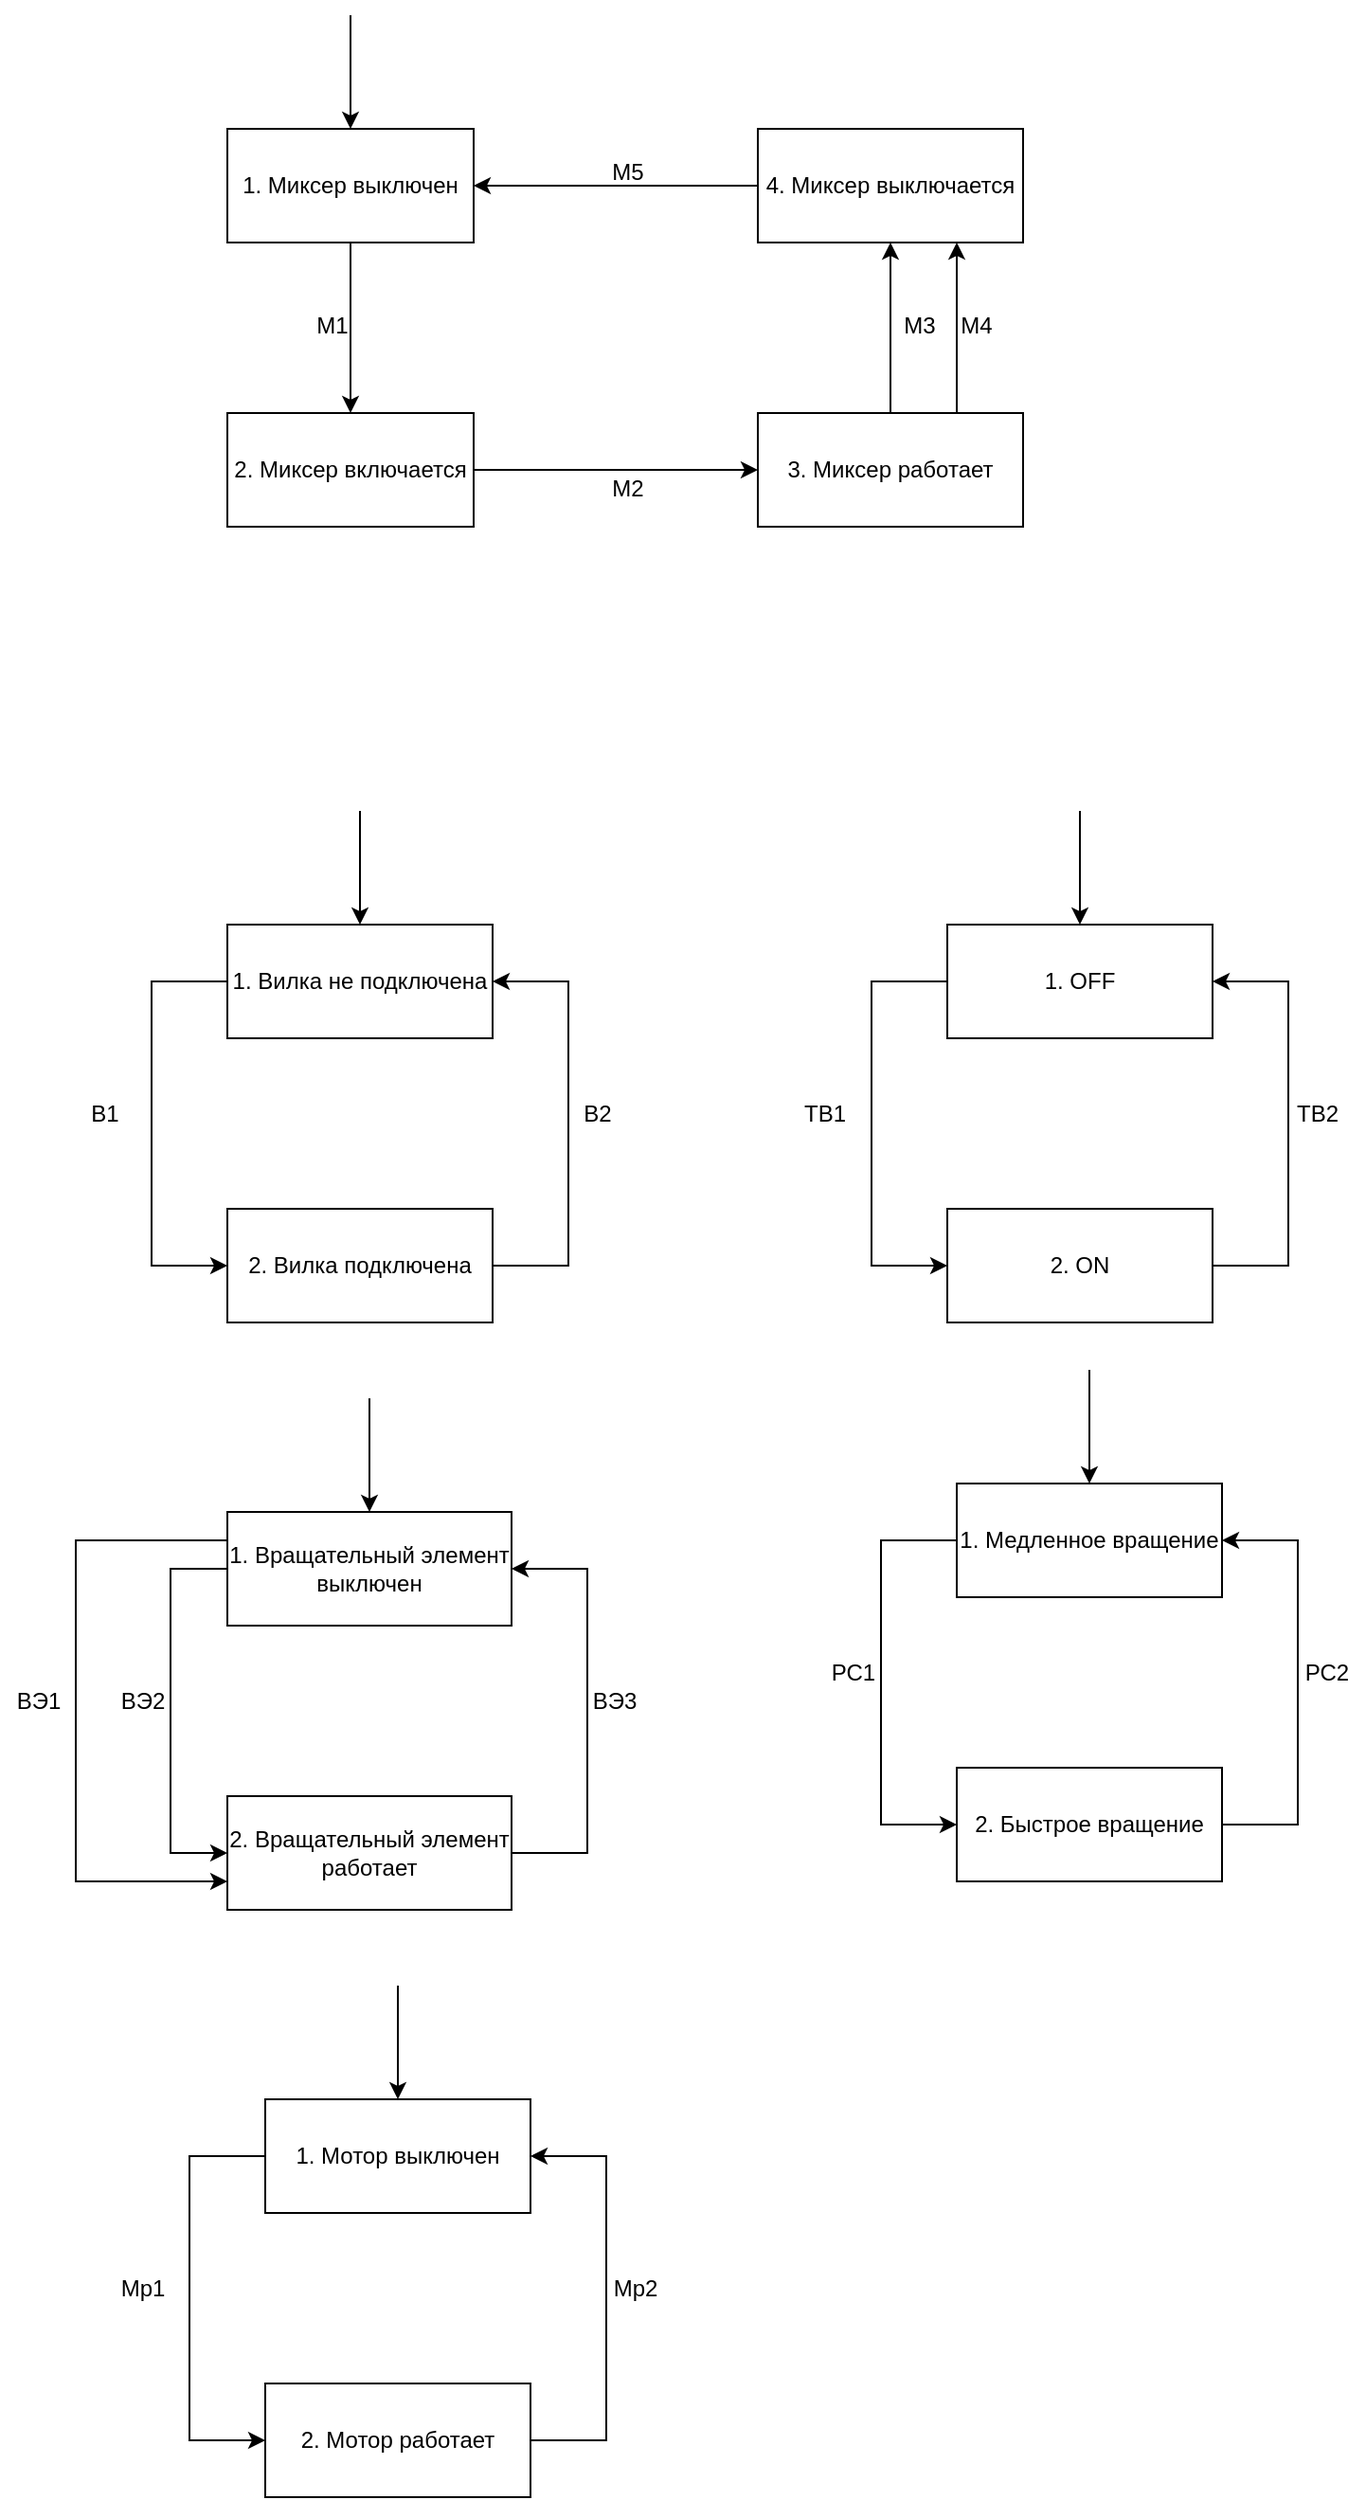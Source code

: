 <mxfile version="13.2.4" type="device"><diagram id="th2XtQAusAxZ7ubFtq_U" name="Page-1"><mxGraphModel dx="1142" dy="1903" grid="1" gridSize="10" guides="1" tooltips="1" connect="1" arrows="1" fold="1" page="1" pageScale="1" pageWidth="827" pageHeight="1169" math="0" shadow="0"><root><mxCell id="0"/><mxCell id="1" parent="0"/><mxCell id="uS-zk-_3bFW1-oxn1Osa-5" style="edgeStyle=orthogonalEdgeStyle;rounded=0;orthogonalLoop=1;jettySize=auto;html=1;exitX=0.5;exitY=1;exitDx=0;exitDy=0;entryX=0.5;entryY=0;entryDx=0;entryDy=0;" edge="1" parent="1" source="uS-zk-_3bFW1-oxn1Osa-1" target="uS-zk-_3bFW1-oxn1Osa-2"><mxGeometry relative="1" as="geometry"/></mxCell><mxCell id="uS-zk-_3bFW1-oxn1Osa-1" value="1. Миксер выключен" style="rounded=0;whiteSpace=wrap;html=1;" vertex="1" parent="1"><mxGeometry x="210" y="-340" width="130" height="60" as="geometry"/></mxCell><mxCell id="uS-zk-_3bFW1-oxn1Osa-6" style="edgeStyle=orthogonalEdgeStyle;rounded=0;orthogonalLoop=1;jettySize=auto;html=1;exitX=1;exitY=0.5;exitDx=0;exitDy=0;entryX=0;entryY=0.5;entryDx=0;entryDy=0;" edge="1" parent="1" source="uS-zk-_3bFW1-oxn1Osa-2" target="uS-zk-_3bFW1-oxn1Osa-3"><mxGeometry relative="1" as="geometry"/></mxCell><mxCell id="uS-zk-_3bFW1-oxn1Osa-2" value="&lt;span&gt;2. Миксер включается&lt;/span&gt;" style="rounded=0;whiteSpace=wrap;html=1;" vertex="1" parent="1"><mxGeometry x="210" y="-190" width="130" height="60" as="geometry"/></mxCell><mxCell id="uS-zk-_3bFW1-oxn1Osa-7" style="edgeStyle=orthogonalEdgeStyle;rounded=0;orthogonalLoop=1;jettySize=auto;html=1;exitX=0.5;exitY=0;exitDx=0;exitDy=0;entryX=0.5;entryY=1;entryDx=0;entryDy=0;" edge="1" parent="1" source="uS-zk-_3bFW1-oxn1Osa-3" target="uS-zk-_3bFW1-oxn1Osa-4"><mxGeometry relative="1" as="geometry"/></mxCell><mxCell id="uS-zk-_3bFW1-oxn1Osa-3" value="3. Миксер работает" style="rounded=0;whiteSpace=wrap;html=1;" vertex="1" parent="1"><mxGeometry x="490" y="-190" width="140" height="60" as="geometry"/></mxCell><mxCell id="uS-zk-_3bFW1-oxn1Osa-8" style="edgeStyle=orthogonalEdgeStyle;rounded=0;orthogonalLoop=1;jettySize=auto;html=1;exitX=0;exitY=0.5;exitDx=0;exitDy=0;" edge="1" parent="1" source="uS-zk-_3bFW1-oxn1Osa-4" target="uS-zk-_3bFW1-oxn1Osa-1"><mxGeometry relative="1" as="geometry"/></mxCell><mxCell id="uS-zk-_3bFW1-oxn1Osa-4" value="4. Миксер выключается" style="rounded=0;whiteSpace=wrap;html=1;" vertex="1" parent="1"><mxGeometry x="490" y="-340" width="140" height="60" as="geometry"/></mxCell><mxCell id="uS-zk-_3bFW1-oxn1Osa-10" value="" style="endArrow=classic;html=1;" edge="1" parent="1" target="uS-zk-_3bFW1-oxn1Osa-1"><mxGeometry width="50" height="50" relative="1" as="geometry"><mxPoint x="275" y="-400" as="sourcePoint"/><mxPoint x="440" y="-150" as="targetPoint"/></mxGeometry></mxCell><mxCell id="uS-zk-_3bFW1-oxn1Osa-11" value="М1" style="text;html=1;align=center;verticalAlign=middle;resizable=0;points=[];autosize=1;" vertex="1" parent="1"><mxGeometry x="250" y="-246" width="30" height="20" as="geometry"/></mxCell><mxCell id="uS-zk-_3bFW1-oxn1Osa-12" value="М2" style="text;html=1;align=center;verticalAlign=middle;resizable=0;points=[];autosize=1;" vertex="1" parent="1"><mxGeometry x="406" y="-160" width="30" height="20" as="geometry"/></mxCell><mxCell id="uS-zk-_3bFW1-oxn1Osa-13" value="М3" style="text;html=1;align=center;verticalAlign=middle;resizable=0;points=[];autosize=1;" vertex="1" parent="1"><mxGeometry x="560" y="-246" width="30" height="20" as="geometry"/></mxCell><mxCell id="uS-zk-_3bFW1-oxn1Osa-14" value="М5" style="text;html=1;align=center;verticalAlign=middle;resizable=0;points=[];autosize=1;" vertex="1" parent="1"><mxGeometry x="406" y="-327" width="30" height="20" as="geometry"/></mxCell><mxCell id="uS-zk-_3bFW1-oxn1Osa-17" value="" style="endArrow=classic;html=1;exitX=0.75;exitY=0;exitDx=0;exitDy=0;entryX=0.75;entryY=1;entryDx=0;entryDy=0;" edge="1" parent="1" source="uS-zk-_3bFW1-oxn1Osa-3" target="uS-zk-_3bFW1-oxn1Osa-4"><mxGeometry width="50" height="50" relative="1" as="geometry"><mxPoint x="390" y="-100" as="sourcePoint"/><mxPoint x="440" y="-150" as="targetPoint"/></mxGeometry></mxCell><mxCell id="uS-zk-_3bFW1-oxn1Osa-18" value="М4" style="text;html=1;align=center;verticalAlign=middle;resizable=0;points=[];autosize=1;" vertex="1" parent="1"><mxGeometry x="590" y="-246" width="30" height="20" as="geometry"/></mxCell><mxCell id="uS-zk-_3bFW1-oxn1Osa-19" style="edgeStyle=orthogonalEdgeStyle;rounded=0;orthogonalLoop=1;jettySize=auto;html=1;exitX=0;exitY=0.5;exitDx=0;exitDy=0;entryX=0;entryY=0.5;entryDx=0;entryDy=0;" edge="1" parent="1" source="uS-zk-_3bFW1-oxn1Osa-20" target="uS-zk-_3bFW1-oxn1Osa-21"><mxGeometry relative="1" as="geometry"><Array as="points"><mxPoint x="170" y="110"/><mxPoint x="170" y="260"/></Array></mxGeometry></mxCell><mxCell id="uS-zk-_3bFW1-oxn1Osa-20" value="1. Вилка не подключена" style="rounded=0;whiteSpace=wrap;html=1;" vertex="1" parent="1"><mxGeometry x="210" y="80" width="140" height="60" as="geometry"/></mxCell><mxCell id="uS-zk-_3bFW1-oxn1Osa-24" style="edgeStyle=orthogonalEdgeStyle;rounded=0;orthogonalLoop=1;jettySize=auto;html=1;exitX=1;exitY=0.5;exitDx=0;exitDy=0;entryX=1;entryY=0.5;entryDx=0;entryDy=0;" edge="1" parent="1" source="uS-zk-_3bFW1-oxn1Osa-21" target="uS-zk-_3bFW1-oxn1Osa-20"><mxGeometry relative="1" as="geometry"><Array as="points"><mxPoint x="390" y="260"/><mxPoint x="390" y="110"/></Array></mxGeometry></mxCell><mxCell id="uS-zk-_3bFW1-oxn1Osa-21" value="2. Вилка подключена&lt;span&gt;&lt;br&gt;&lt;/span&gt;" style="rounded=0;whiteSpace=wrap;html=1;" vertex="1" parent="1"><mxGeometry x="210" y="230" width="140" height="60" as="geometry"/></mxCell><mxCell id="uS-zk-_3bFW1-oxn1Osa-22" value="" style="endArrow=classic;html=1;" edge="1" parent="1" target="uS-zk-_3bFW1-oxn1Osa-20"><mxGeometry width="50" height="50" relative="1" as="geometry"><mxPoint x="280" y="20" as="sourcePoint"/><mxPoint x="440" y="270" as="targetPoint"/></mxGeometry></mxCell><mxCell id="uS-zk-_3bFW1-oxn1Osa-23" value="В1" style="text;html=1;align=center;verticalAlign=middle;resizable=0;points=[];autosize=1;" vertex="1" parent="1"><mxGeometry x="130" y="170" width="30" height="20" as="geometry"/></mxCell><mxCell id="uS-zk-_3bFW1-oxn1Osa-25" value="В2" style="text;html=1;align=center;verticalAlign=middle;resizable=0;points=[];autosize=1;" vertex="1" parent="1"><mxGeometry x="390" y="170" width="30" height="20" as="geometry"/></mxCell><mxCell id="uS-zk-_3bFW1-oxn1Osa-26" style="edgeStyle=orthogonalEdgeStyle;rounded=0;orthogonalLoop=1;jettySize=auto;html=1;exitX=0;exitY=0.5;exitDx=0;exitDy=0;entryX=0;entryY=0.5;entryDx=0;entryDy=0;" edge="1" parent="1" source="uS-zk-_3bFW1-oxn1Osa-27" target="uS-zk-_3bFW1-oxn1Osa-29"><mxGeometry relative="1" as="geometry"><Array as="points"><mxPoint x="550" y="110"/><mxPoint x="550" y="260"/></Array></mxGeometry></mxCell><mxCell id="uS-zk-_3bFW1-oxn1Osa-27" value="1. OFF" style="rounded=0;whiteSpace=wrap;html=1;" vertex="1" parent="1"><mxGeometry x="590" y="80" width="140" height="60" as="geometry"/></mxCell><mxCell id="uS-zk-_3bFW1-oxn1Osa-28" style="edgeStyle=orthogonalEdgeStyle;rounded=0;orthogonalLoop=1;jettySize=auto;html=1;exitX=1;exitY=0.5;exitDx=0;exitDy=0;entryX=1;entryY=0.5;entryDx=0;entryDy=0;" edge="1" parent="1" source="uS-zk-_3bFW1-oxn1Osa-29" target="uS-zk-_3bFW1-oxn1Osa-27"><mxGeometry relative="1" as="geometry"><Array as="points"><mxPoint x="770" y="260"/><mxPoint x="770" y="110"/></Array></mxGeometry></mxCell><mxCell id="uS-zk-_3bFW1-oxn1Osa-29" value="&lt;span&gt;2. ON&lt;br&gt;&lt;/span&gt;" style="rounded=0;whiteSpace=wrap;html=1;" vertex="1" parent="1"><mxGeometry x="590" y="230" width="140" height="60" as="geometry"/></mxCell><mxCell id="uS-zk-_3bFW1-oxn1Osa-30" value="" style="endArrow=classic;html=1;" edge="1" parent="1" target="uS-zk-_3bFW1-oxn1Osa-27"><mxGeometry width="50" height="50" relative="1" as="geometry"><mxPoint x="660" y="20" as="sourcePoint"/><mxPoint x="820" y="270" as="targetPoint"/></mxGeometry></mxCell><mxCell id="uS-zk-_3bFW1-oxn1Osa-31" value="ТВ1" style="text;html=1;align=center;verticalAlign=middle;resizable=0;points=[];autosize=1;" vertex="1" parent="1"><mxGeometry x="505" y="170" width="40" height="20" as="geometry"/></mxCell><mxCell id="uS-zk-_3bFW1-oxn1Osa-32" value="ТВ2" style="text;html=1;align=center;verticalAlign=middle;resizable=0;points=[];autosize=1;" vertex="1" parent="1"><mxGeometry x="765" y="170" width="40" height="20" as="geometry"/></mxCell><mxCell id="uS-zk-_3bFW1-oxn1Osa-34" style="edgeStyle=orthogonalEdgeStyle;rounded=0;orthogonalLoop=1;jettySize=auto;html=1;exitX=0;exitY=0.5;exitDx=0;exitDy=0;entryX=0;entryY=0.5;entryDx=0;entryDy=0;" edge="1" parent="1" source="uS-zk-_3bFW1-oxn1Osa-35" target="uS-zk-_3bFW1-oxn1Osa-37"><mxGeometry relative="1" as="geometry"><Array as="points"><mxPoint x="180" y="420"/><mxPoint x="180" y="570"/></Array></mxGeometry></mxCell><mxCell id="uS-zk-_3bFW1-oxn1Osa-58" style="edgeStyle=orthogonalEdgeStyle;rounded=0;orthogonalLoop=1;jettySize=auto;html=1;exitX=0;exitY=0.25;exitDx=0;exitDy=0;entryX=0;entryY=0.75;entryDx=0;entryDy=0;" edge="1" parent="1" source="uS-zk-_3bFW1-oxn1Osa-35" target="uS-zk-_3bFW1-oxn1Osa-37"><mxGeometry relative="1" as="geometry"><Array as="points"><mxPoint x="130" y="405"/><mxPoint x="130" y="585"/></Array></mxGeometry></mxCell><mxCell id="uS-zk-_3bFW1-oxn1Osa-35" value="1. Вращательный элемент выключен" style="rounded=0;whiteSpace=wrap;html=1;" vertex="1" parent="1"><mxGeometry x="210" y="390" width="150" height="60" as="geometry"/></mxCell><mxCell id="uS-zk-_3bFW1-oxn1Osa-36" style="edgeStyle=orthogonalEdgeStyle;rounded=0;orthogonalLoop=1;jettySize=auto;html=1;exitX=1;exitY=0.5;exitDx=0;exitDy=0;entryX=1;entryY=0.5;entryDx=0;entryDy=0;" edge="1" parent="1" source="uS-zk-_3bFW1-oxn1Osa-37" target="uS-zk-_3bFW1-oxn1Osa-35"><mxGeometry relative="1" as="geometry"><Array as="points"><mxPoint x="400" y="570"/><mxPoint x="400" y="420"/></Array></mxGeometry></mxCell><mxCell id="uS-zk-_3bFW1-oxn1Osa-37" value="2. Вращательный элемент работает&lt;span&gt;&lt;br&gt;&lt;/span&gt;" style="rounded=0;whiteSpace=wrap;html=1;" vertex="1" parent="1"><mxGeometry x="210" y="540" width="150" height="60" as="geometry"/></mxCell><mxCell id="uS-zk-_3bFW1-oxn1Osa-38" value="" style="endArrow=classic;html=1;" edge="1" parent="1" target="uS-zk-_3bFW1-oxn1Osa-35"><mxGeometry width="50" height="50" relative="1" as="geometry"><mxPoint x="285" y="330" as="sourcePoint"/><mxPoint x="440" y="580" as="targetPoint"/></mxGeometry></mxCell><mxCell id="uS-zk-_3bFW1-oxn1Osa-39" value="ВЭ3" style="text;html=1;align=center;verticalAlign=middle;resizable=0;points=[];autosize=1;" vertex="1" parent="1"><mxGeometry x="394" y="480" width="40" height="20" as="geometry"/></mxCell><mxCell id="uS-zk-_3bFW1-oxn1Osa-40" value="ВЭ2" style="text;html=1;align=center;verticalAlign=middle;resizable=0;points=[];autosize=1;" vertex="1" parent="1"><mxGeometry x="145" y="480" width="40" height="20" as="geometry"/></mxCell><mxCell id="uS-zk-_3bFW1-oxn1Osa-43" style="edgeStyle=orthogonalEdgeStyle;rounded=0;orthogonalLoop=1;jettySize=auto;html=1;exitX=0;exitY=0.5;exitDx=0;exitDy=0;entryX=0;entryY=0.5;entryDx=0;entryDy=0;" edge="1" parent="1" source="uS-zk-_3bFW1-oxn1Osa-44" target="uS-zk-_3bFW1-oxn1Osa-46"><mxGeometry relative="1" as="geometry"><Array as="points"><mxPoint x="555" y="405"/><mxPoint x="555" y="555"/></Array></mxGeometry></mxCell><mxCell id="uS-zk-_3bFW1-oxn1Osa-44" value="1. Медленное вращение" style="rounded=0;whiteSpace=wrap;html=1;" vertex="1" parent="1"><mxGeometry x="595" y="375" width="140" height="60" as="geometry"/></mxCell><mxCell id="uS-zk-_3bFW1-oxn1Osa-45" style="edgeStyle=orthogonalEdgeStyle;rounded=0;orthogonalLoop=1;jettySize=auto;html=1;exitX=1;exitY=0.5;exitDx=0;exitDy=0;entryX=1;entryY=0.5;entryDx=0;entryDy=0;" edge="1" parent="1" source="uS-zk-_3bFW1-oxn1Osa-46" target="uS-zk-_3bFW1-oxn1Osa-44"><mxGeometry relative="1" as="geometry"><Array as="points"><mxPoint x="775" y="555"/><mxPoint x="775" y="405"/></Array></mxGeometry></mxCell><mxCell id="uS-zk-_3bFW1-oxn1Osa-46" value="&lt;span&gt;2. Быстрое вращение&lt;br&gt;&lt;/span&gt;" style="rounded=0;whiteSpace=wrap;html=1;" vertex="1" parent="1"><mxGeometry x="595" y="525" width="140" height="60" as="geometry"/></mxCell><mxCell id="uS-zk-_3bFW1-oxn1Osa-47" value="" style="endArrow=classic;html=1;" edge="1" parent="1" target="uS-zk-_3bFW1-oxn1Osa-44"><mxGeometry width="50" height="50" relative="1" as="geometry"><mxPoint x="665" y="315" as="sourcePoint"/><mxPoint x="825" y="565" as="targetPoint"/></mxGeometry></mxCell><mxCell id="uS-zk-_3bFW1-oxn1Osa-48" value="РС1" style="text;html=1;align=center;verticalAlign=middle;resizable=0;points=[];autosize=1;" vertex="1" parent="1"><mxGeometry x="520" y="465" width="40" height="20" as="geometry"/></mxCell><mxCell id="uS-zk-_3bFW1-oxn1Osa-49" value="РС2" style="text;html=1;align=center;verticalAlign=middle;resizable=0;points=[];autosize=1;" vertex="1" parent="1"><mxGeometry x="770" y="465" width="40" height="20" as="geometry"/></mxCell><mxCell id="uS-zk-_3bFW1-oxn1Osa-50" style="edgeStyle=orthogonalEdgeStyle;rounded=0;orthogonalLoop=1;jettySize=auto;html=1;exitX=0;exitY=0.5;exitDx=0;exitDy=0;entryX=0;entryY=0.5;entryDx=0;entryDy=0;" edge="1" parent="1" source="uS-zk-_3bFW1-oxn1Osa-51" target="uS-zk-_3bFW1-oxn1Osa-53"><mxGeometry relative="1" as="geometry"><Array as="points"><mxPoint x="190" y="730"/><mxPoint x="190" y="880"/></Array></mxGeometry></mxCell><mxCell id="uS-zk-_3bFW1-oxn1Osa-51" value="1. Мотор выключен" style="rounded=0;whiteSpace=wrap;html=1;" vertex="1" parent="1"><mxGeometry x="230" y="700" width="140" height="60" as="geometry"/></mxCell><mxCell id="uS-zk-_3bFW1-oxn1Osa-52" style="edgeStyle=orthogonalEdgeStyle;rounded=0;orthogonalLoop=1;jettySize=auto;html=1;exitX=1;exitY=0.5;exitDx=0;exitDy=0;entryX=1;entryY=0.5;entryDx=0;entryDy=0;" edge="1" parent="1" source="uS-zk-_3bFW1-oxn1Osa-53" target="uS-zk-_3bFW1-oxn1Osa-51"><mxGeometry relative="1" as="geometry"><Array as="points"><mxPoint x="410" y="880"/><mxPoint x="410" y="730"/></Array></mxGeometry></mxCell><mxCell id="uS-zk-_3bFW1-oxn1Osa-53" value="2. Мотор работает&lt;span&gt;&lt;br&gt;&lt;/span&gt;" style="rounded=0;whiteSpace=wrap;html=1;" vertex="1" parent="1"><mxGeometry x="230" y="850" width="140" height="60" as="geometry"/></mxCell><mxCell id="uS-zk-_3bFW1-oxn1Osa-54" value="" style="endArrow=classic;html=1;" edge="1" parent="1" target="uS-zk-_3bFW1-oxn1Osa-51"><mxGeometry width="50" height="50" relative="1" as="geometry"><mxPoint x="300" y="640" as="sourcePoint"/><mxPoint x="460" y="890" as="targetPoint"/></mxGeometry></mxCell><mxCell id="uS-zk-_3bFW1-oxn1Osa-55" value="Мр1" style="text;html=1;align=center;verticalAlign=middle;resizable=0;points=[];autosize=1;" vertex="1" parent="1"><mxGeometry x="145" y="790" width="40" height="20" as="geometry"/></mxCell><mxCell id="uS-zk-_3bFW1-oxn1Osa-56" value="Мр2" style="text;html=1;align=center;verticalAlign=middle;resizable=0;points=[];autosize=1;" vertex="1" parent="1"><mxGeometry x="405" y="790" width="40" height="20" as="geometry"/></mxCell><mxCell id="uS-zk-_3bFW1-oxn1Osa-59" value="ВЭ1" style="text;html=1;align=center;verticalAlign=middle;resizable=0;points=[];autosize=1;" vertex="1" parent="1"><mxGeometry x="90" y="480" width="40" height="20" as="geometry"/></mxCell></root></mxGraphModel></diagram></mxfile>